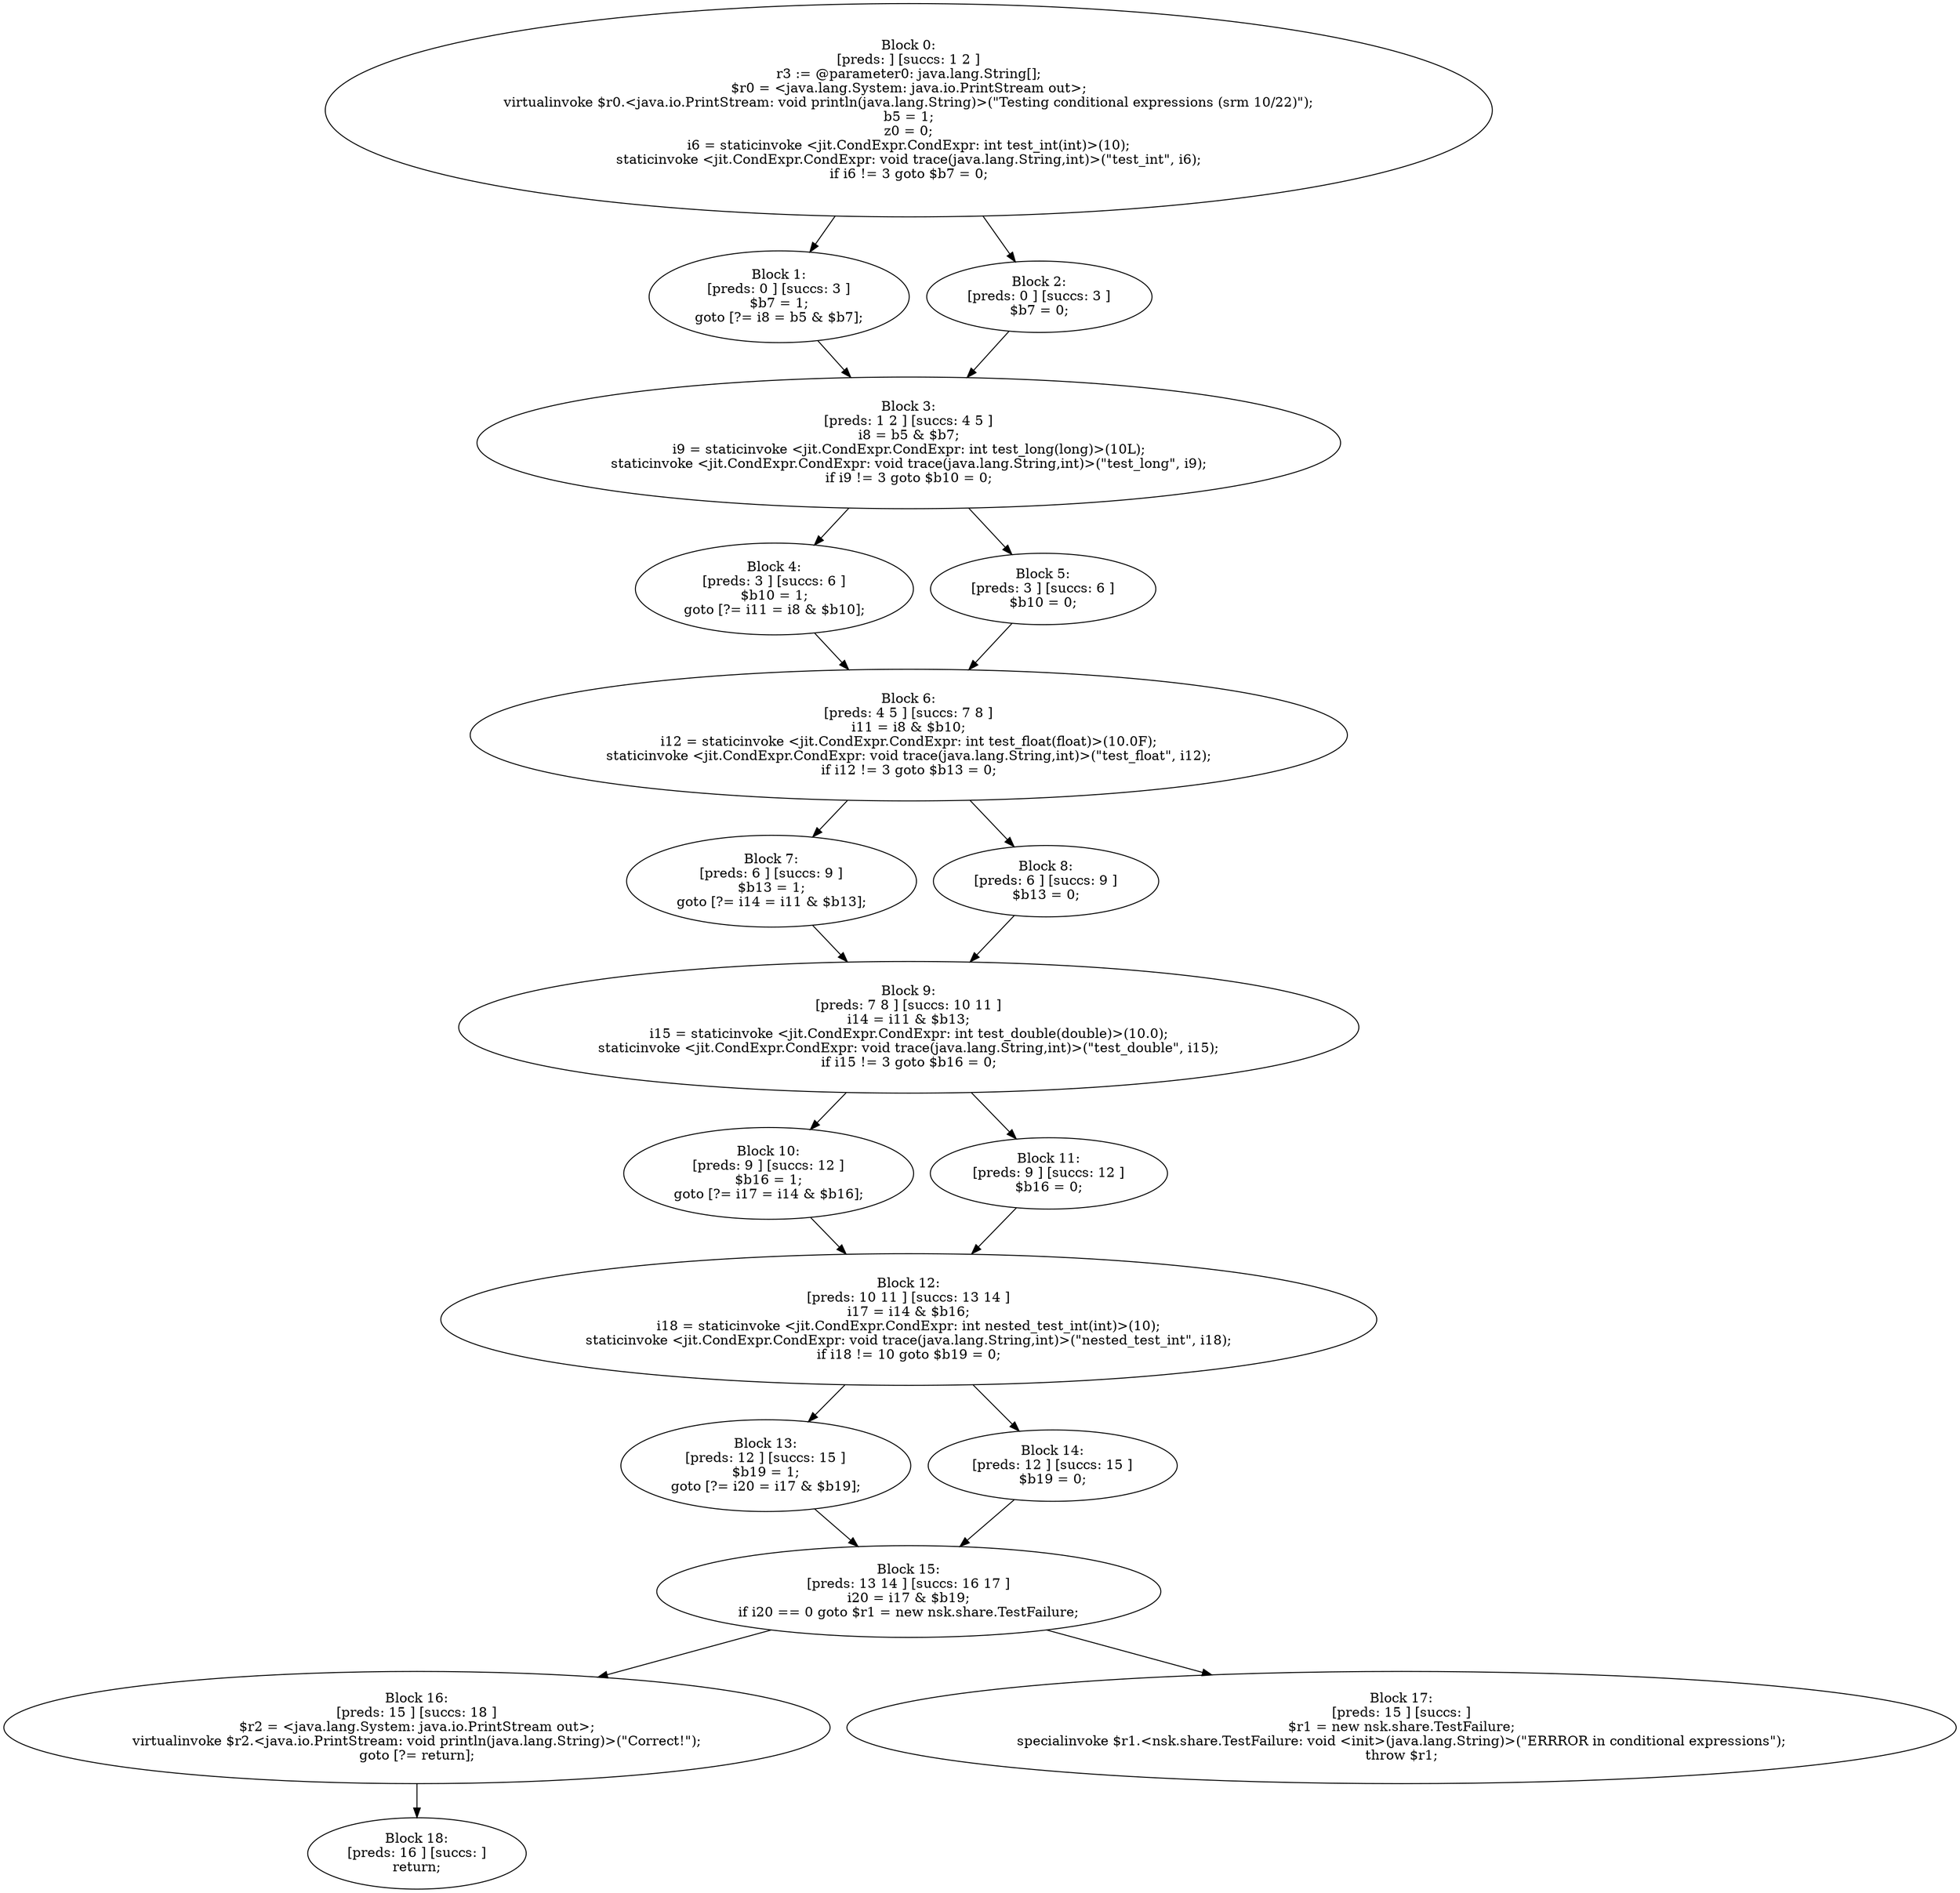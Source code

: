 digraph "unitGraph" {
    "Block 0:
[preds: ] [succs: 1 2 ]
r3 := @parameter0: java.lang.String[];
$r0 = <java.lang.System: java.io.PrintStream out>;
virtualinvoke $r0.<java.io.PrintStream: void println(java.lang.String)>(\"Testing conditional expressions (srm 10/22)\");
b5 = 1;
z0 = 0;
i6 = staticinvoke <jit.CondExpr.CondExpr: int test_int(int)>(10);
staticinvoke <jit.CondExpr.CondExpr: void trace(java.lang.String,int)>(\"test_int\", i6);
if i6 != 3 goto $b7 = 0;
"
    "Block 1:
[preds: 0 ] [succs: 3 ]
$b7 = 1;
goto [?= i8 = b5 & $b7];
"
    "Block 2:
[preds: 0 ] [succs: 3 ]
$b7 = 0;
"
    "Block 3:
[preds: 1 2 ] [succs: 4 5 ]
i8 = b5 & $b7;
i9 = staticinvoke <jit.CondExpr.CondExpr: int test_long(long)>(10L);
staticinvoke <jit.CondExpr.CondExpr: void trace(java.lang.String,int)>(\"test_long\", i9);
if i9 != 3 goto $b10 = 0;
"
    "Block 4:
[preds: 3 ] [succs: 6 ]
$b10 = 1;
goto [?= i11 = i8 & $b10];
"
    "Block 5:
[preds: 3 ] [succs: 6 ]
$b10 = 0;
"
    "Block 6:
[preds: 4 5 ] [succs: 7 8 ]
i11 = i8 & $b10;
i12 = staticinvoke <jit.CondExpr.CondExpr: int test_float(float)>(10.0F);
staticinvoke <jit.CondExpr.CondExpr: void trace(java.lang.String,int)>(\"test_float\", i12);
if i12 != 3 goto $b13 = 0;
"
    "Block 7:
[preds: 6 ] [succs: 9 ]
$b13 = 1;
goto [?= i14 = i11 & $b13];
"
    "Block 8:
[preds: 6 ] [succs: 9 ]
$b13 = 0;
"
    "Block 9:
[preds: 7 8 ] [succs: 10 11 ]
i14 = i11 & $b13;
i15 = staticinvoke <jit.CondExpr.CondExpr: int test_double(double)>(10.0);
staticinvoke <jit.CondExpr.CondExpr: void trace(java.lang.String,int)>(\"test_double\", i15);
if i15 != 3 goto $b16 = 0;
"
    "Block 10:
[preds: 9 ] [succs: 12 ]
$b16 = 1;
goto [?= i17 = i14 & $b16];
"
    "Block 11:
[preds: 9 ] [succs: 12 ]
$b16 = 0;
"
    "Block 12:
[preds: 10 11 ] [succs: 13 14 ]
i17 = i14 & $b16;
i18 = staticinvoke <jit.CondExpr.CondExpr: int nested_test_int(int)>(10);
staticinvoke <jit.CondExpr.CondExpr: void trace(java.lang.String,int)>(\"nested_test_int\", i18);
if i18 != 10 goto $b19 = 0;
"
    "Block 13:
[preds: 12 ] [succs: 15 ]
$b19 = 1;
goto [?= i20 = i17 & $b19];
"
    "Block 14:
[preds: 12 ] [succs: 15 ]
$b19 = 0;
"
    "Block 15:
[preds: 13 14 ] [succs: 16 17 ]
i20 = i17 & $b19;
if i20 == 0 goto $r1 = new nsk.share.TestFailure;
"
    "Block 16:
[preds: 15 ] [succs: 18 ]
$r2 = <java.lang.System: java.io.PrintStream out>;
virtualinvoke $r2.<java.io.PrintStream: void println(java.lang.String)>(\"Correct!\");
goto [?= return];
"
    "Block 17:
[preds: 15 ] [succs: ]
$r1 = new nsk.share.TestFailure;
specialinvoke $r1.<nsk.share.TestFailure: void <init>(java.lang.String)>(\"ERRROR in conditional expressions\");
throw $r1;
"
    "Block 18:
[preds: 16 ] [succs: ]
return;
"
    "Block 0:
[preds: ] [succs: 1 2 ]
r3 := @parameter0: java.lang.String[];
$r0 = <java.lang.System: java.io.PrintStream out>;
virtualinvoke $r0.<java.io.PrintStream: void println(java.lang.String)>(\"Testing conditional expressions (srm 10/22)\");
b5 = 1;
z0 = 0;
i6 = staticinvoke <jit.CondExpr.CondExpr: int test_int(int)>(10);
staticinvoke <jit.CondExpr.CondExpr: void trace(java.lang.String,int)>(\"test_int\", i6);
if i6 != 3 goto $b7 = 0;
"->"Block 1:
[preds: 0 ] [succs: 3 ]
$b7 = 1;
goto [?= i8 = b5 & $b7];
";
    "Block 0:
[preds: ] [succs: 1 2 ]
r3 := @parameter0: java.lang.String[];
$r0 = <java.lang.System: java.io.PrintStream out>;
virtualinvoke $r0.<java.io.PrintStream: void println(java.lang.String)>(\"Testing conditional expressions (srm 10/22)\");
b5 = 1;
z0 = 0;
i6 = staticinvoke <jit.CondExpr.CondExpr: int test_int(int)>(10);
staticinvoke <jit.CondExpr.CondExpr: void trace(java.lang.String,int)>(\"test_int\", i6);
if i6 != 3 goto $b7 = 0;
"->"Block 2:
[preds: 0 ] [succs: 3 ]
$b7 = 0;
";
    "Block 1:
[preds: 0 ] [succs: 3 ]
$b7 = 1;
goto [?= i8 = b5 & $b7];
"->"Block 3:
[preds: 1 2 ] [succs: 4 5 ]
i8 = b5 & $b7;
i9 = staticinvoke <jit.CondExpr.CondExpr: int test_long(long)>(10L);
staticinvoke <jit.CondExpr.CondExpr: void trace(java.lang.String,int)>(\"test_long\", i9);
if i9 != 3 goto $b10 = 0;
";
    "Block 2:
[preds: 0 ] [succs: 3 ]
$b7 = 0;
"->"Block 3:
[preds: 1 2 ] [succs: 4 5 ]
i8 = b5 & $b7;
i9 = staticinvoke <jit.CondExpr.CondExpr: int test_long(long)>(10L);
staticinvoke <jit.CondExpr.CondExpr: void trace(java.lang.String,int)>(\"test_long\", i9);
if i9 != 3 goto $b10 = 0;
";
    "Block 3:
[preds: 1 2 ] [succs: 4 5 ]
i8 = b5 & $b7;
i9 = staticinvoke <jit.CondExpr.CondExpr: int test_long(long)>(10L);
staticinvoke <jit.CondExpr.CondExpr: void trace(java.lang.String,int)>(\"test_long\", i9);
if i9 != 3 goto $b10 = 0;
"->"Block 4:
[preds: 3 ] [succs: 6 ]
$b10 = 1;
goto [?= i11 = i8 & $b10];
";
    "Block 3:
[preds: 1 2 ] [succs: 4 5 ]
i8 = b5 & $b7;
i9 = staticinvoke <jit.CondExpr.CondExpr: int test_long(long)>(10L);
staticinvoke <jit.CondExpr.CondExpr: void trace(java.lang.String,int)>(\"test_long\", i9);
if i9 != 3 goto $b10 = 0;
"->"Block 5:
[preds: 3 ] [succs: 6 ]
$b10 = 0;
";
    "Block 4:
[preds: 3 ] [succs: 6 ]
$b10 = 1;
goto [?= i11 = i8 & $b10];
"->"Block 6:
[preds: 4 5 ] [succs: 7 8 ]
i11 = i8 & $b10;
i12 = staticinvoke <jit.CondExpr.CondExpr: int test_float(float)>(10.0F);
staticinvoke <jit.CondExpr.CondExpr: void trace(java.lang.String,int)>(\"test_float\", i12);
if i12 != 3 goto $b13 = 0;
";
    "Block 5:
[preds: 3 ] [succs: 6 ]
$b10 = 0;
"->"Block 6:
[preds: 4 5 ] [succs: 7 8 ]
i11 = i8 & $b10;
i12 = staticinvoke <jit.CondExpr.CondExpr: int test_float(float)>(10.0F);
staticinvoke <jit.CondExpr.CondExpr: void trace(java.lang.String,int)>(\"test_float\", i12);
if i12 != 3 goto $b13 = 0;
";
    "Block 6:
[preds: 4 5 ] [succs: 7 8 ]
i11 = i8 & $b10;
i12 = staticinvoke <jit.CondExpr.CondExpr: int test_float(float)>(10.0F);
staticinvoke <jit.CondExpr.CondExpr: void trace(java.lang.String,int)>(\"test_float\", i12);
if i12 != 3 goto $b13 = 0;
"->"Block 7:
[preds: 6 ] [succs: 9 ]
$b13 = 1;
goto [?= i14 = i11 & $b13];
";
    "Block 6:
[preds: 4 5 ] [succs: 7 8 ]
i11 = i8 & $b10;
i12 = staticinvoke <jit.CondExpr.CondExpr: int test_float(float)>(10.0F);
staticinvoke <jit.CondExpr.CondExpr: void trace(java.lang.String,int)>(\"test_float\", i12);
if i12 != 3 goto $b13 = 0;
"->"Block 8:
[preds: 6 ] [succs: 9 ]
$b13 = 0;
";
    "Block 7:
[preds: 6 ] [succs: 9 ]
$b13 = 1;
goto [?= i14 = i11 & $b13];
"->"Block 9:
[preds: 7 8 ] [succs: 10 11 ]
i14 = i11 & $b13;
i15 = staticinvoke <jit.CondExpr.CondExpr: int test_double(double)>(10.0);
staticinvoke <jit.CondExpr.CondExpr: void trace(java.lang.String,int)>(\"test_double\", i15);
if i15 != 3 goto $b16 = 0;
";
    "Block 8:
[preds: 6 ] [succs: 9 ]
$b13 = 0;
"->"Block 9:
[preds: 7 8 ] [succs: 10 11 ]
i14 = i11 & $b13;
i15 = staticinvoke <jit.CondExpr.CondExpr: int test_double(double)>(10.0);
staticinvoke <jit.CondExpr.CondExpr: void trace(java.lang.String,int)>(\"test_double\", i15);
if i15 != 3 goto $b16 = 0;
";
    "Block 9:
[preds: 7 8 ] [succs: 10 11 ]
i14 = i11 & $b13;
i15 = staticinvoke <jit.CondExpr.CondExpr: int test_double(double)>(10.0);
staticinvoke <jit.CondExpr.CondExpr: void trace(java.lang.String,int)>(\"test_double\", i15);
if i15 != 3 goto $b16 = 0;
"->"Block 10:
[preds: 9 ] [succs: 12 ]
$b16 = 1;
goto [?= i17 = i14 & $b16];
";
    "Block 9:
[preds: 7 8 ] [succs: 10 11 ]
i14 = i11 & $b13;
i15 = staticinvoke <jit.CondExpr.CondExpr: int test_double(double)>(10.0);
staticinvoke <jit.CondExpr.CondExpr: void trace(java.lang.String,int)>(\"test_double\", i15);
if i15 != 3 goto $b16 = 0;
"->"Block 11:
[preds: 9 ] [succs: 12 ]
$b16 = 0;
";
    "Block 10:
[preds: 9 ] [succs: 12 ]
$b16 = 1;
goto [?= i17 = i14 & $b16];
"->"Block 12:
[preds: 10 11 ] [succs: 13 14 ]
i17 = i14 & $b16;
i18 = staticinvoke <jit.CondExpr.CondExpr: int nested_test_int(int)>(10);
staticinvoke <jit.CondExpr.CondExpr: void trace(java.lang.String,int)>(\"nested_test_int\", i18);
if i18 != 10 goto $b19 = 0;
";
    "Block 11:
[preds: 9 ] [succs: 12 ]
$b16 = 0;
"->"Block 12:
[preds: 10 11 ] [succs: 13 14 ]
i17 = i14 & $b16;
i18 = staticinvoke <jit.CondExpr.CondExpr: int nested_test_int(int)>(10);
staticinvoke <jit.CondExpr.CondExpr: void trace(java.lang.String,int)>(\"nested_test_int\", i18);
if i18 != 10 goto $b19 = 0;
";
    "Block 12:
[preds: 10 11 ] [succs: 13 14 ]
i17 = i14 & $b16;
i18 = staticinvoke <jit.CondExpr.CondExpr: int nested_test_int(int)>(10);
staticinvoke <jit.CondExpr.CondExpr: void trace(java.lang.String,int)>(\"nested_test_int\", i18);
if i18 != 10 goto $b19 = 0;
"->"Block 13:
[preds: 12 ] [succs: 15 ]
$b19 = 1;
goto [?= i20 = i17 & $b19];
";
    "Block 12:
[preds: 10 11 ] [succs: 13 14 ]
i17 = i14 & $b16;
i18 = staticinvoke <jit.CondExpr.CondExpr: int nested_test_int(int)>(10);
staticinvoke <jit.CondExpr.CondExpr: void trace(java.lang.String,int)>(\"nested_test_int\", i18);
if i18 != 10 goto $b19 = 0;
"->"Block 14:
[preds: 12 ] [succs: 15 ]
$b19 = 0;
";
    "Block 13:
[preds: 12 ] [succs: 15 ]
$b19 = 1;
goto [?= i20 = i17 & $b19];
"->"Block 15:
[preds: 13 14 ] [succs: 16 17 ]
i20 = i17 & $b19;
if i20 == 0 goto $r1 = new nsk.share.TestFailure;
";
    "Block 14:
[preds: 12 ] [succs: 15 ]
$b19 = 0;
"->"Block 15:
[preds: 13 14 ] [succs: 16 17 ]
i20 = i17 & $b19;
if i20 == 0 goto $r1 = new nsk.share.TestFailure;
";
    "Block 15:
[preds: 13 14 ] [succs: 16 17 ]
i20 = i17 & $b19;
if i20 == 0 goto $r1 = new nsk.share.TestFailure;
"->"Block 16:
[preds: 15 ] [succs: 18 ]
$r2 = <java.lang.System: java.io.PrintStream out>;
virtualinvoke $r2.<java.io.PrintStream: void println(java.lang.String)>(\"Correct!\");
goto [?= return];
";
    "Block 15:
[preds: 13 14 ] [succs: 16 17 ]
i20 = i17 & $b19;
if i20 == 0 goto $r1 = new nsk.share.TestFailure;
"->"Block 17:
[preds: 15 ] [succs: ]
$r1 = new nsk.share.TestFailure;
specialinvoke $r1.<nsk.share.TestFailure: void <init>(java.lang.String)>(\"ERRROR in conditional expressions\");
throw $r1;
";
    "Block 16:
[preds: 15 ] [succs: 18 ]
$r2 = <java.lang.System: java.io.PrintStream out>;
virtualinvoke $r2.<java.io.PrintStream: void println(java.lang.String)>(\"Correct!\");
goto [?= return];
"->"Block 18:
[preds: 16 ] [succs: ]
return;
";
}
